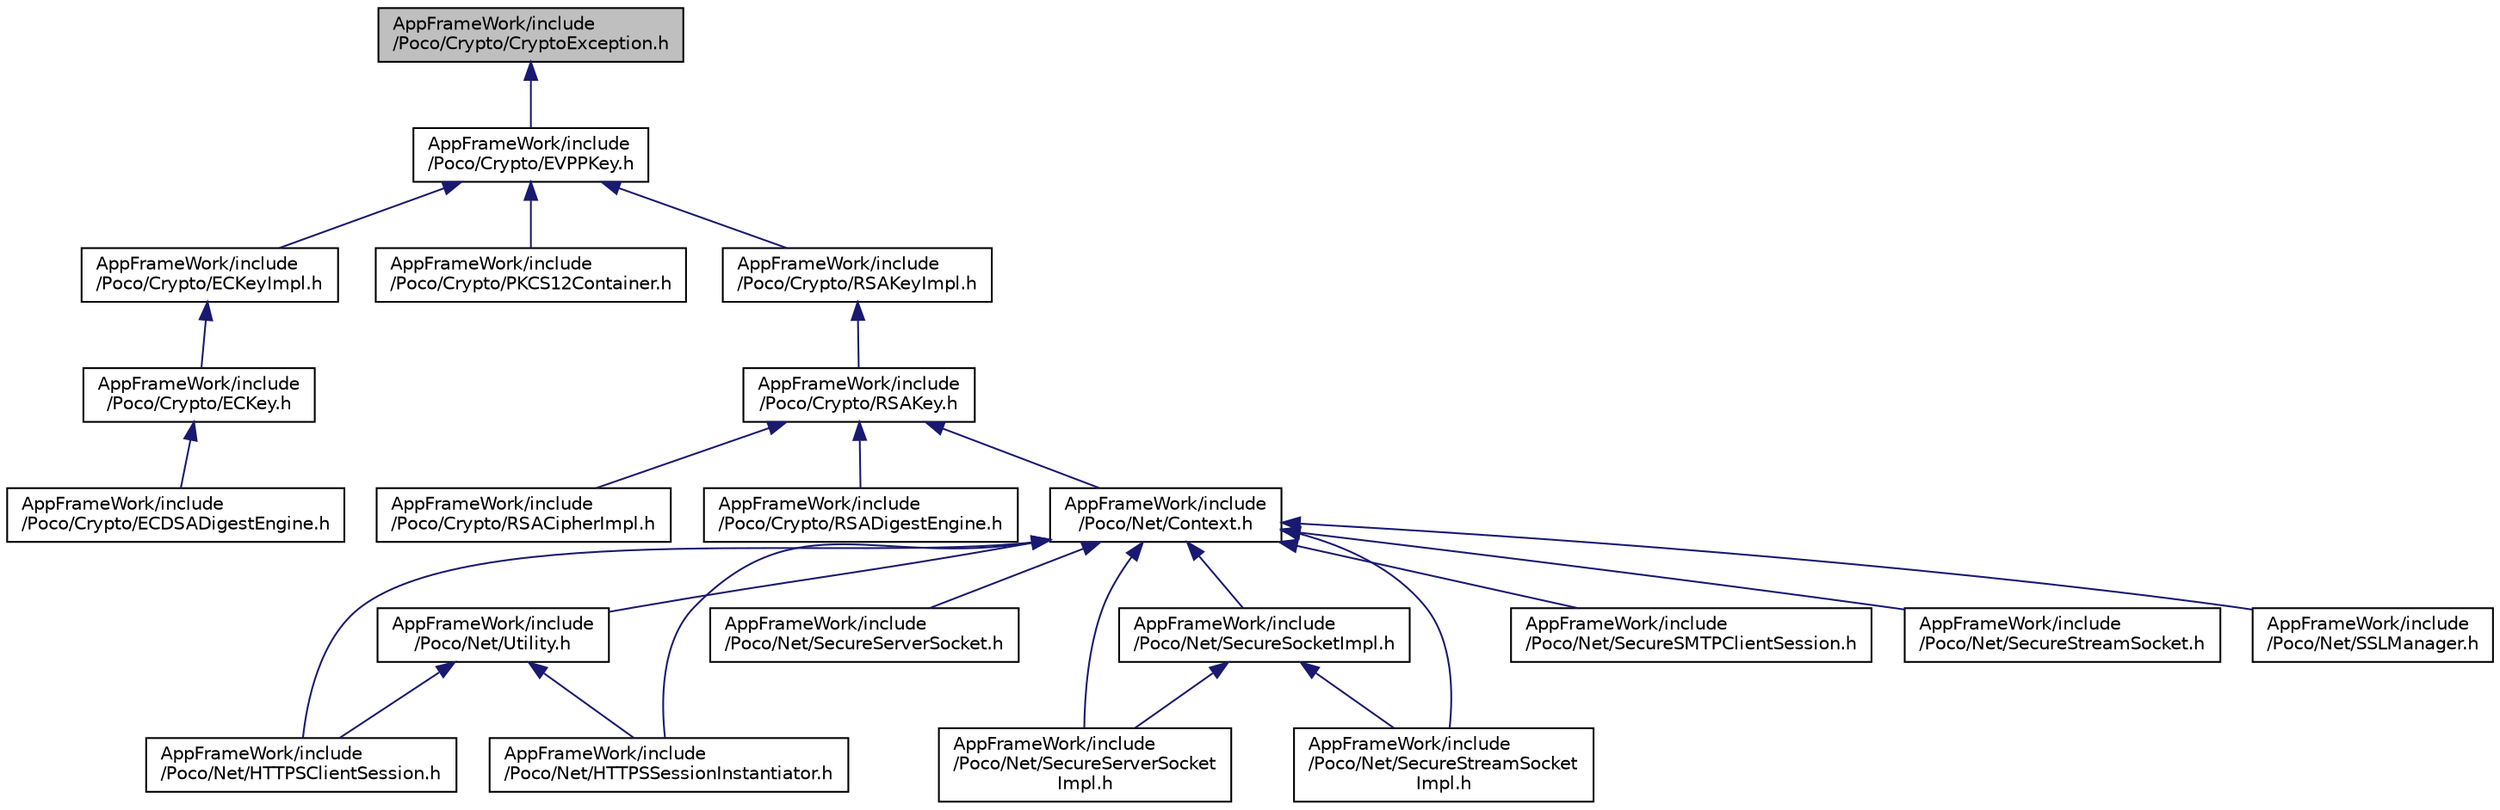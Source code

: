 digraph "AppFrameWork/include/Poco/Crypto/CryptoException.h"
{
 // LATEX_PDF_SIZE
  edge [fontname="Helvetica",fontsize="10",labelfontname="Helvetica",labelfontsize="10"];
  node [fontname="Helvetica",fontsize="10",shape=record];
  Node1 [label="AppFrameWork/include\l/Poco/Crypto/CryptoException.h",height=0.2,width=0.4,color="black", fillcolor="grey75", style="filled", fontcolor="black",tooltip=" "];
  Node1 -> Node2 [dir="back",color="midnightblue",fontsize="10",style="solid"];
  Node2 [label="AppFrameWork/include\l/Poco/Crypto/EVPPKey.h",height=0.2,width=0.4,color="black", fillcolor="white", style="filled",URL="$EVPPKey_8h.html",tooltip=" "];
  Node2 -> Node3 [dir="back",color="midnightblue",fontsize="10",style="solid"];
  Node3 [label="AppFrameWork/include\l/Poco/Crypto/ECKeyImpl.h",height=0.2,width=0.4,color="black", fillcolor="white", style="filled",URL="$ECKeyImpl_8h.html",tooltip=" "];
  Node3 -> Node4 [dir="back",color="midnightblue",fontsize="10",style="solid"];
  Node4 [label="AppFrameWork/include\l/Poco/Crypto/ECKey.h",height=0.2,width=0.4,color="black", fillcolor="white", style="filled",URL="$ECKey_8h.html",tooltip=" "];
  Node4 -> Node5 [dir="back",color="midnightblue",fontsize="10",style="solid"];
  Node5 [label="AppFrameWork/include\l/Poco/Crypto/ECDSADigestEngine.h",height=0.2,width=0.4,color="black", fillcolor="white", style="filled",URL="$ECDSADigestEngine_8h.html",tooltip=" "];
  Node2 -> Node6 [dir="back",color="midnightblue",fontsize="10",style="solid"];
  Node6 [label="AppFrameWork/include\l/Poco/Crypto/PKCS12Container.h",height=0.2,width=0.4,color="black", fillcolor="white", style="filled",URL="$PKCS12Container_8h.html",tooltip=" "];
  Node2 -> Node7 [dir="back",color="midnightblue",fontsize="10",style="solid"];
  Node7 [label="AppFrameWork/include\l/Poco/Crypto/RSAKeyImpl.h",height=0.2,width=0.4,color="black", fillcolor="white", style="filled",URL="$RSAKeyImpl_8h.html",tooltip=" "];
  Node7 -> Node8 [dir="back",color="midnightblue",fontsize="10",style="solid"];
  Node8 [label="AppFrameWork/include\l/Poco/Crypto/RSAKey.h",height=0.2,width=0.4,color="black", fillcolor="white", style="filled",URL="$RSAKey_8h.html",tooltip=" "];
  Node8 -> Node9 [dir="back",color="midnightblue",fontsize="10",style="solid"];
  Node9 [label="AppFrameWork/include\l/Poco/Crypto/RSACipherImpl.h",height=0.2,width=0.4,color="black", fillcolor="white", style="filled",URL="$RSACipherImpl_8h.html",tooltip=" "];
  Node8 -> Node10 [dir="back",color="midnightblue",fontsize="10",style="solid"];
  Node10 [label="AppFrameWork/include\l/Poco/Crypto/RSADigestEngine.h",height=0.2,width=0.4,color="black", fillcolor="white", style="filled",URL="$RSADigestEngine_8h.html",tooltip=" "];
  Node8 -> Node11 [dir="back",color="midnightblue",fontsize="10",style="solid"];
  Node11 [label="AppFrameWork/include\l/Poco/Net/Context.h",height=0.2,width=0.4,color="black", fillcolor="white", style="filled",URL="$Net_2Context_8h.html",tooltip=" "];
  Node11 -> Node12 [dir="back",color="midnightblue",fontsize="10",style="solid"];
  Node12 [label="AppFrameWork/include\l/Poco/Net/HTTPSClientSession.h",height=0.2,width=0.4,color="black", fillcolor="white", style="filled",URL="$HTTPSClientSession_8h.html",tooltip=" "];
  Node11 -> Node13 [dir="back",color="midnightblue",fontsize="10",style="solid"];
  Node13 [label="AppFrameWork/include\l/Poco/Net/HTTPSSessionInstantiator.h",height=0.2,width=0.4,color="black", fillcolor="white", style="filled",URL="$HTTPSSessionInstantiator_8h.html",tooltip=" "];
  Node11 -> Node14 [dir="back",color="midnightblue",fontsize="10",style="solid"];
  Node14 [label="AppFrameWork/include\l/Poco/Net/SecureServerSocket.h",height=0.2,width=0.4,color="black", fillcolor="white", style="filled",URL="$SecureServerSocket_8h.html",tooltip=" "];
  Node11 -> Node15 [dir="back",color="midnightblue",fontsize="10",style="solid"];
  Node15 [label="AppFrameWork/include\l/Poco/Net/SecureServerSocket\lImpl.h",height=0.2,width=0.4,color="black", fillcolor="white", style="filled",URL="$SecureServerSocketImpl_8h.html",tooltip=" "];
  Node11 -> Node16 [dir="back",color="midnightblue",fontsize="10",style="solid"];
  Node16 [label="AppFrameWork/include\l/Poco/Net/SecureSMTPClientSession.h",height=0.2,width=0.4,color="black", fillcolor="white", style="filled",URL="$SecureSMTPClientSession_8h.html",tooltip=" "];
  Node11 -> Node17 [dir="back",color="midnightblue",fontsize="10",style="solid"];
  Node17 [label="AppFrameWork/include\l/Poco/Net/SecureSocketImpl.h",height=0.2,width=0.4,color="black", fillcolor="white", style="filled",URL="$SecureSocketImpl_8h.html",tooltip=" "];
  Node17 -> Node15 [dir="back",color="midnightblue",fontsize="10",style="solid"];
  Node17 -> Node18 [dir="back",color="midnightblue",fontsize="10",style="solid"];
  Node18 [label="AppFrameWork/include\l/Poco/Net/SecureStreamSocket\lImpl.h",height=0.2,width=0.4,color="black", fillcolor="white", style="filled",URL="$SecureStreamSocketImpl_8h.html",tooltip=" "];
  Node11 -> Node19 [dir="back",color="midnightblue",fontsize="10",style="solid"];
  Node19 [label="AppFrameWork/include\l/Poco/Net/SecureStreamSocket.h",height=0.2,width=0.4,color="black", fillcolor="white", style="filled",URL="$SecureStreamSocket_8h.html",tooltip=" "];
  Node11 -> Node18 [dir="back",color="midnightblue",fontsize="10",style="solid"];
  Node11 -> Node20 [dir="back",color="midnightblue",fontsize="10",style="solid"];
  Node20 [label="AppFrameWork/include\l/Poco/Net/SSLManager.h",height=0.2,width=0.4,color="black", fillcolor="white", style="filled",URL="$SSLManager_8h.html",tooltip=" "];
  Node11 -> Node21 [dir="back",color="midnightblue",fontsize="10",style="solid"];
  Node21 [label="AppFrameWork/include\l/Poco/Net/Utility.h",height=0.2,width=0.4,color="black", fillcolor="white", style="filled",URL="$Net_2Utility_8h.html",tooltip=" "];
  Node21 -> Node12 [dir="back",color="midnightblue",fontsize="10",style="solid"];
  Node21 -> Node13 [dir="back",color="midnightblue",fontsize="10",style="solid"];
}
